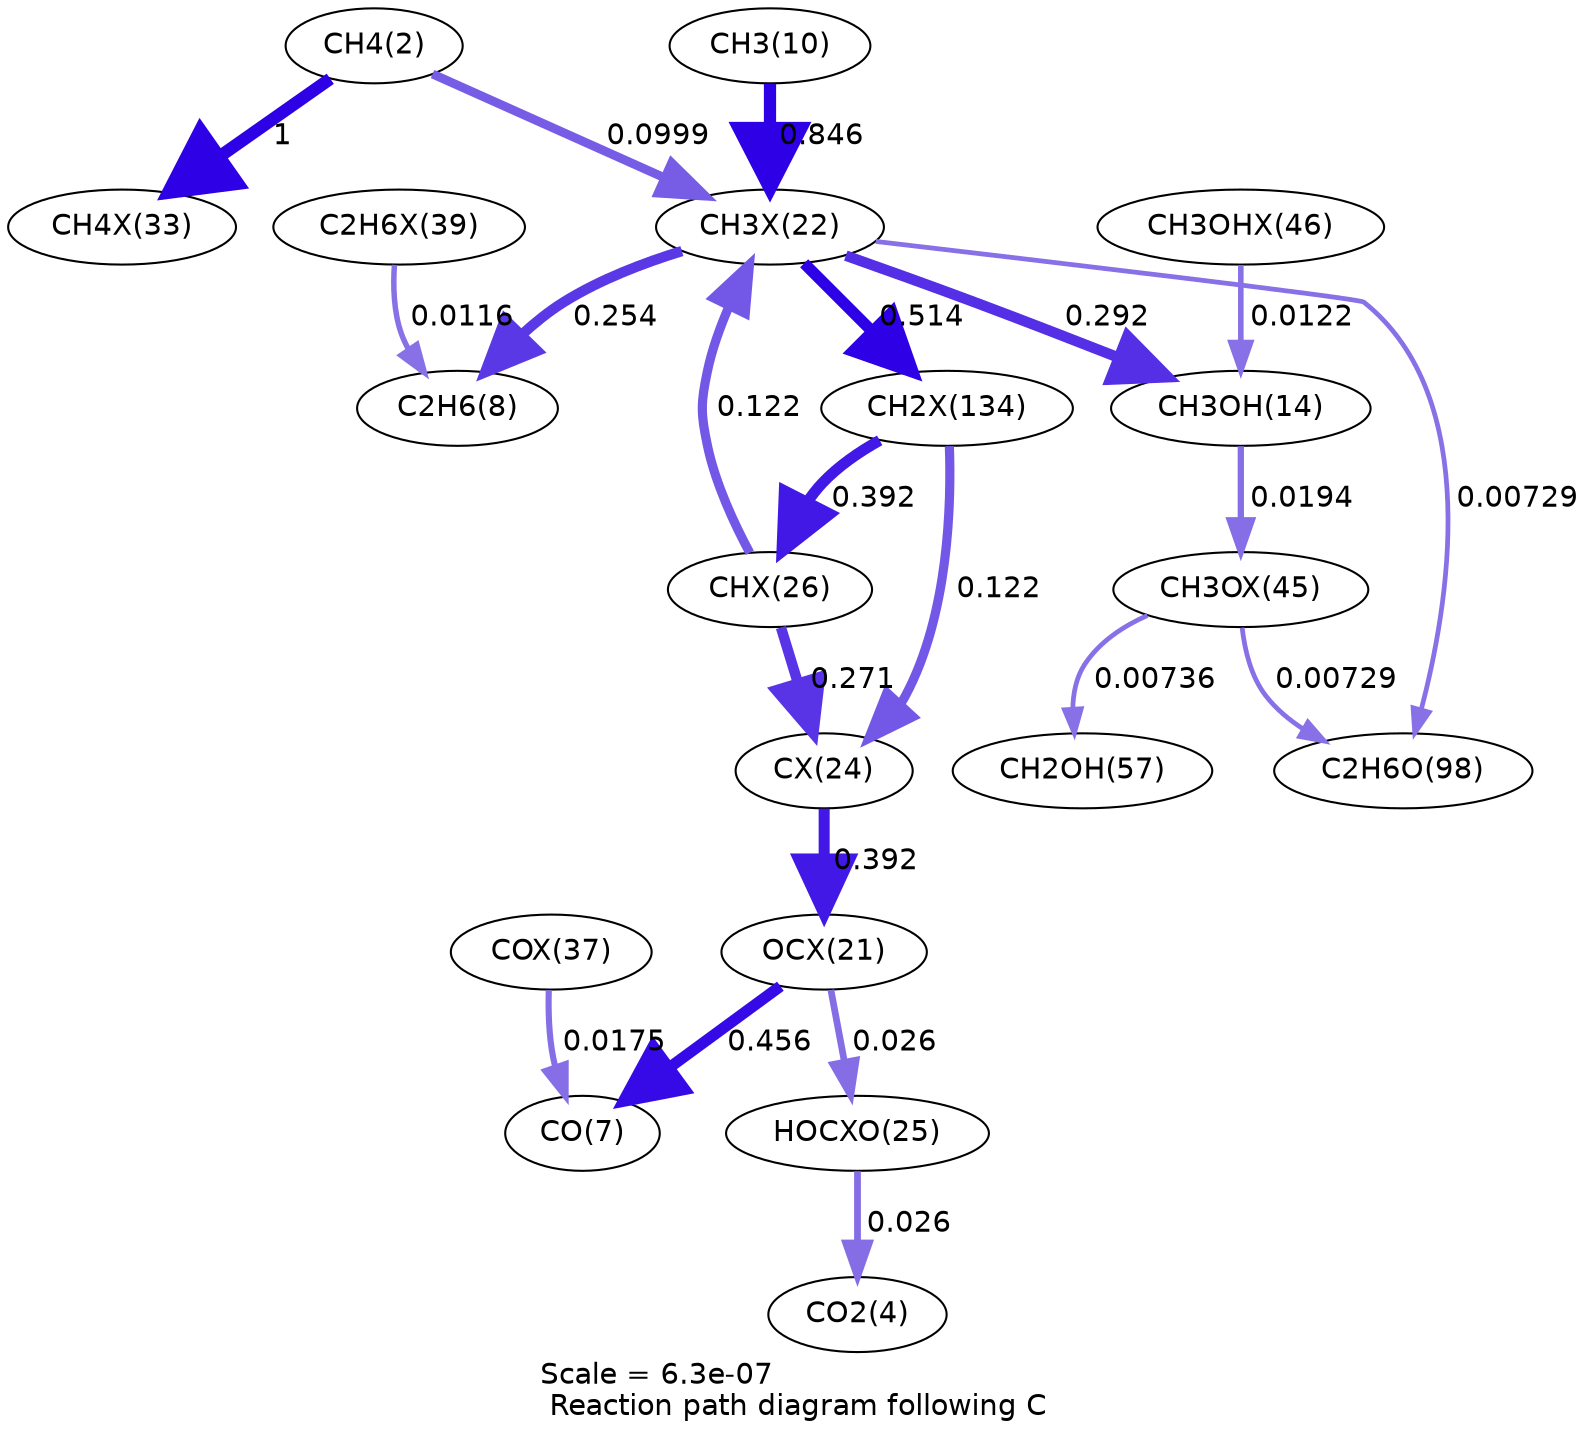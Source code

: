 digraph reaction_paths {
center=1;
s4 -> s48[fontname="Helvetica", penwidth=6, arrowsize=3, color="0.7, 1.5, 0.9"
, label=" 1"];
s4 -> s42[fontname="Helvetica", penwidth=4.26, arrowsize=2.13, color="0.7, 0.6, 0.9"
, label=" 0.0999"];
s42 -> s10[fontname="Helvetica", penwidth=4.97, arrowsize=2.48, color="0.7, 0.754, 0.9"
, label=" 0.254"];
s54 -> s10[fontname="Helvetica", penwidth=2.64, arrowsize=1.32, color="0.7, 0.512, 0.9"
, label=" 0.0116"];
s12 -> s42[fontname="Helvetica", penwidth=5.87, arrowsize=2.94, color="0.7, 1.35, 0.9"
, label=" 0.846"];
s42 -> s16[fontname="Helvetica", penwidth=5.07, arrowsize=2.54, color="0.7, 0.792, 0.9"
, label=" 0.292"];
s42 -> s67[fontname="Helvetica", penwidth=5.5, arrowsize=2.75, color="0.7, 1.01, 0.9"
, label=" 0.514"];
s46 -> s42[fontname="Helvetica", penwidth=4.41, arrowsize=2.2, color="0.7, 0.622, 0.9"
, label=" 0.122"];
s42 -> s26[fontname="Helvetica", penwidth=2.29, arrowsize=1.14, color="0.7, 0.507, 0.9"
, label=" 0.00729"];
s61 -> s16[fontname="Helvetica", penwidth=2.68, arrowsize=1.34, color="0.7, 0.512, 0.9"
, label=" 0.0122"];
s16 -> s60[fontname="Helvetica", penwidth=3.02, arrowsize=1.51, color="0.7, 0.519, 0.9"
, label=" 0.0194"];
s67 -> s46[fontname="Helvetica", penwidth=5.29, arrowsize=2.65, color="0.7, 0.892, 0.9"
, label=" 0.392"];
s67 -> s44[fontname="Helvetica", penwidth=4.41, arrowsize=2.2, color="0.7, 0.622, 0.9"
, label=" 0.122"];
s46 -> s44[fontname="Helvetica", penwidth=5.01, arrowsize=2.51, color="0.7, 0.771, 0.9"
, label=" 0.271"];
s60 -> s26[fontname="Helvetica", penwidth=2.29, arrowsize=1.14, color="0.7, 0.507, 0.9"
, label=" 0.00729"];
s60 -> s22[fontname="Helvetica", penwidth=2.29, arrowsize=1.15, color="0.7, 0.507, 0.9"
, label=" 0.00736"];
s44 -> s41[fontname="Helvetica", penwidth=5.29, arrowsize=2.65, color="0.7, 0.892, 0.9"
, label=" 0.392"];
s41 -> s9[fontname="Helvetica", penwidth=5.41, arrowsize=2.7, color="0.7, 0.956, 0.9"
, label=" 0.456"];
s52 -> s9[fontname="Helvetica", penwidth=2.95, arrowsize=1.47, color="0.7, 0.518, 0.9"
, label=" 0.0175"];
s41 -> s45[fontname="Helvetica", penwidth=3.24, arrowsize=1.62, color="0.7, 0.526, 0.9"
, label=" 0.026"];
s45 -> s6[fontname="Helvetica", penwidth=3.25, arrowsize=1.62, color="0.7, 0.526, 0.9"
, label=" 0.026"];
s4 [ fontname="Helvetica", label="CH4(2)"];
s6 [ fontname="Helvetica", label="CO2(4)"];
s9 [ fontname="Helvetica", label="CO(7)"];
s10 [ fontname="Helvetica", label="C2H6(8)"];
s12 [ fontname="Helvetica", label="CH3(10)"];
s16 [ fontname="Helvetica", label="CH3OH(14)"];
s22 [ fontname="Helvetica", label="CH2OH(57)"];
s26 [ fontname="Helvetica", label="C2H6O(98)"];
s41 [ fontname="Helvetica", label="OCX(21)"];
s42 [ fontname="Helvetica", label="CH3X(22)"];
s44 [ fontname="Helvetica", label="CX(24)"];
s45 [ fontname="Helvetica", label="HOCXO(25)"];
s46 [ fontname="Helvetica", label="CHX(26)"];
s48 [ fontname="Helvetica", label="CH4X(33)"];
s52 [ fontname="Helvetica", label="COX(37)"];
s54 [ fontname="Helvetica", label="C2H6X(39)"];
s60 [ fontname="Helvetica", label="CH3OX(45)"];
s61 [ fontname="Helvetica", label="CH3OHX(46)"];
s67 [ fontname="Helvetica", label="CH2X(134)"];
 label = "Scale = 6.3e-07\l Reaction path diagram following C";
 fontname = "Helvetica";
}
